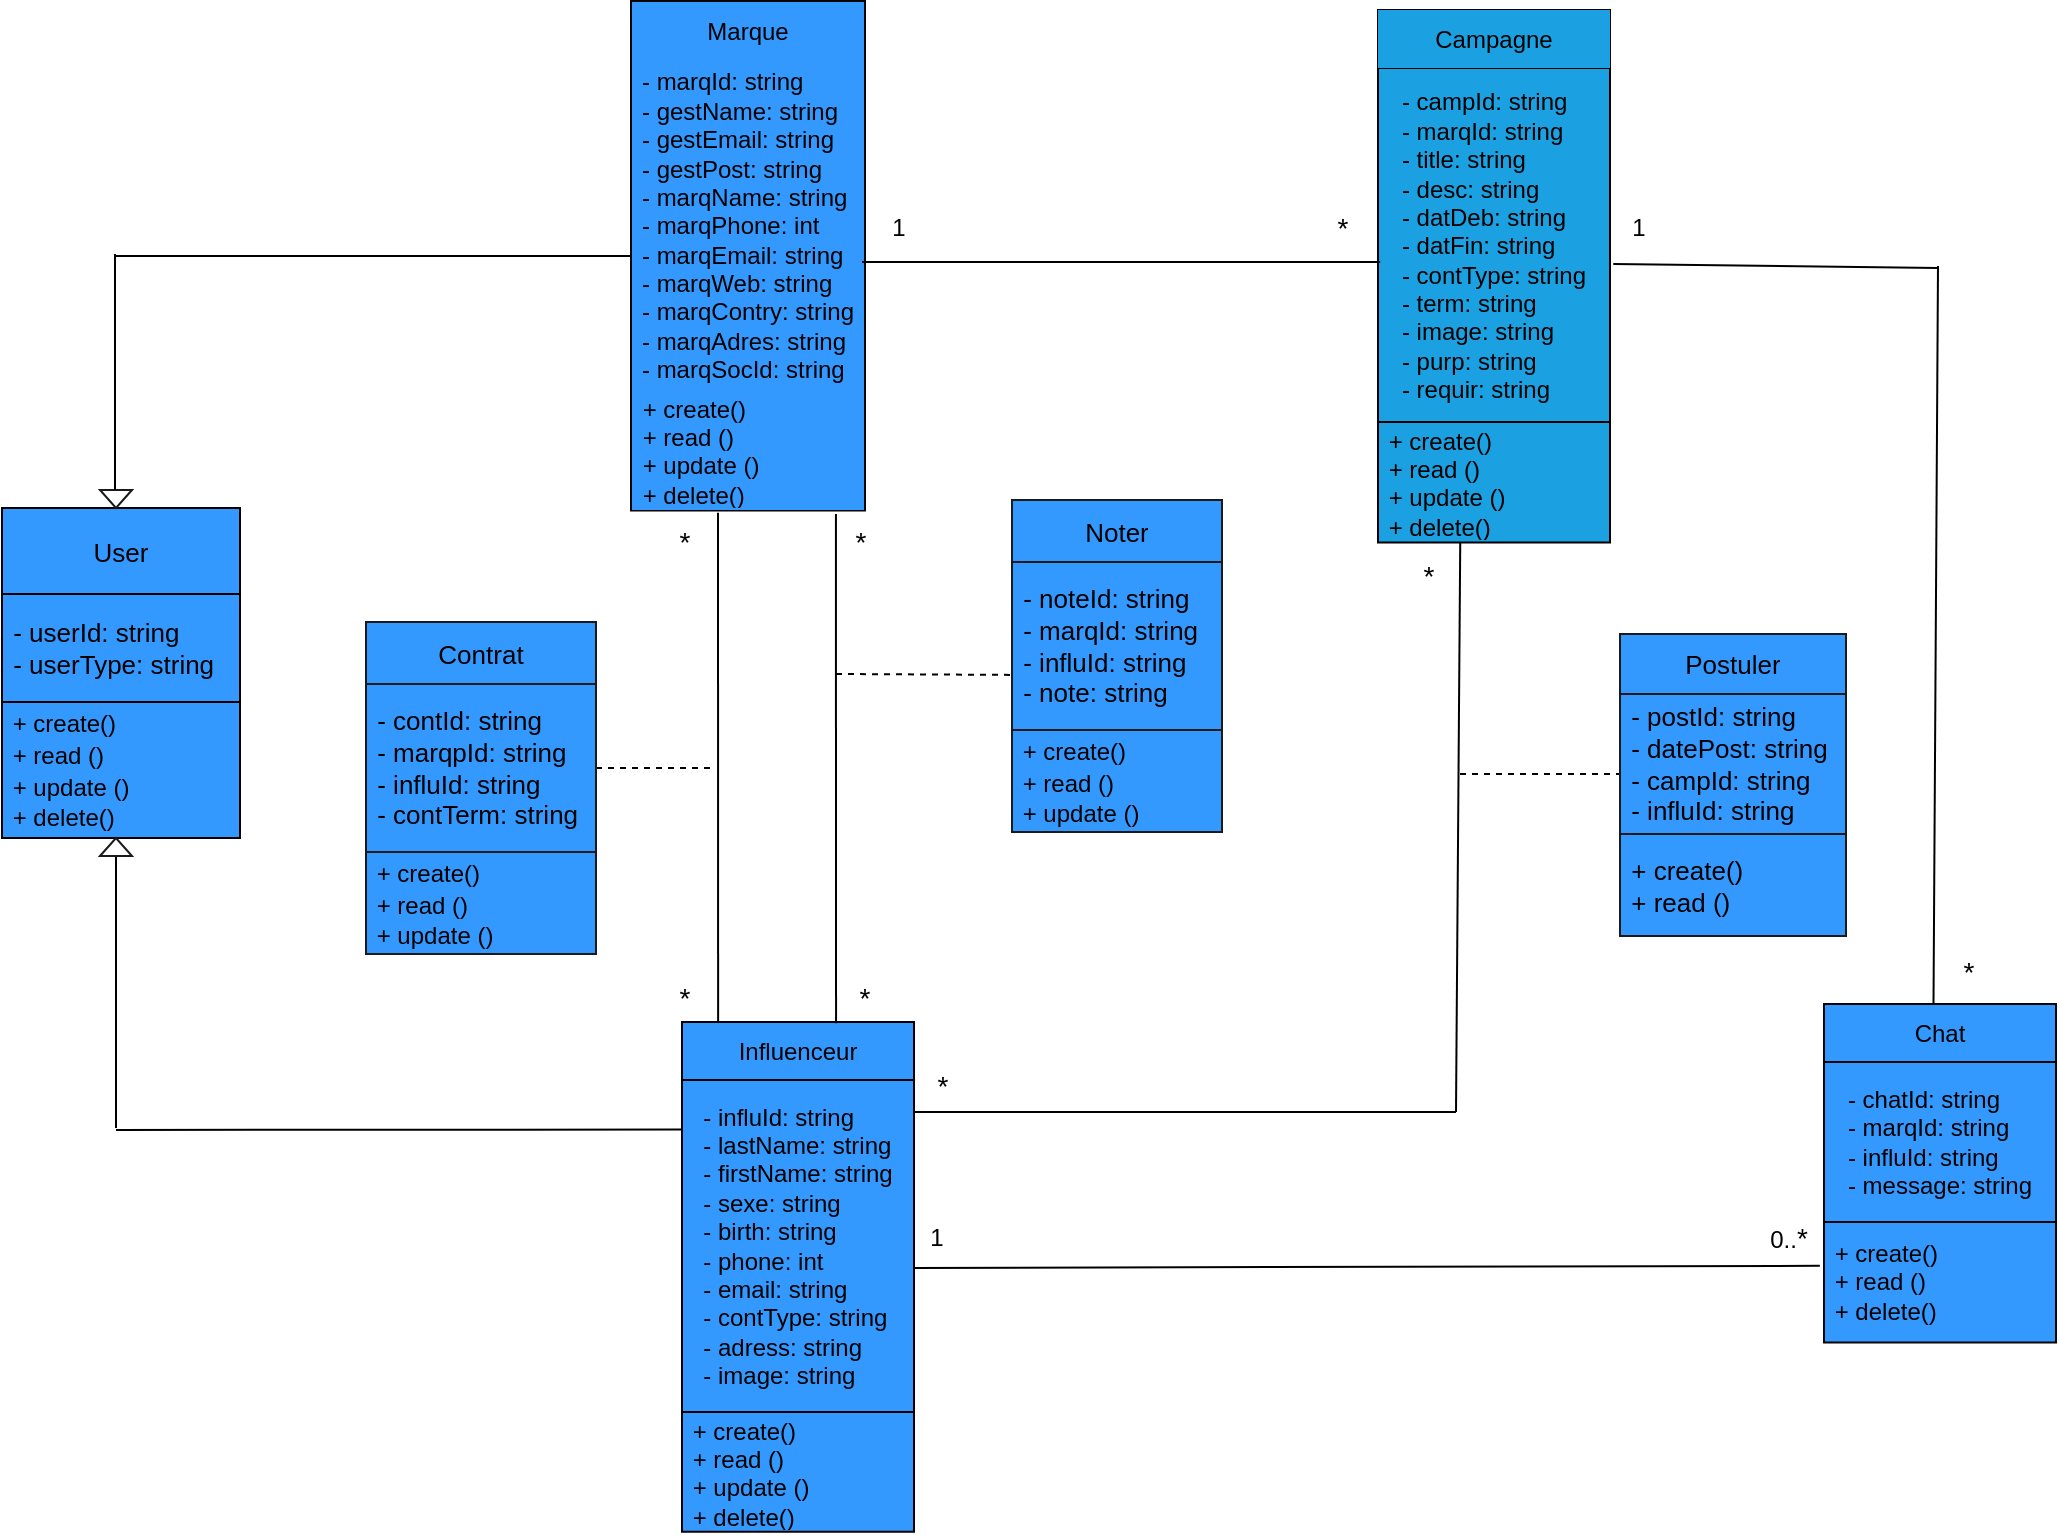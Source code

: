 <mxfile>
    <diagram id="6toyzqFZqwtWUhcVSEsK" name="Page-1">
        <mxGraphModel dx="1216" dy="594" grid="0" gridSize="10" guides="1" tooltips="1" connect="1" arrows="1" fold="1" page="1" pageScale="1" pageWidth="1169" pageHeight="827" background="#ffffff" math="0" shadow="0">
            <root>
                <mxCell id="0"/>
                <mxCell id="1" parent="0"/>
                <mxCell id="2" value="" style="shape=table;startSize=0;container=1;collapsible=0;childLayout=tableLayout;strokeColor=#050505;fillColor=#3399FF;strokeWidth=2;" parent="1" vertex="1">
                    <mxGeometry x="352" y="21" width="116" height="253.726" as="geometry"/>
                </mxCell>
                <mxCell id="3" value="" style="shape=tableRow;horizontal=0;startSize=0;swimlaneHead=0;swimlaneBody=0;top=0;left=0;bottom=0;right=0;collapsible=0;dropTarget=0;fillColor=none;points=[[0,0.5],[1,0.5]];portConstraint=eastwest;" parent="2" vertex="1">
                    <mxGeometry width="116" height="29" as="geometry"/>
                </mxCell>
                <mxCell id="4" value="&lt;font color=&quot;#000000&quot;&gt;Marque&lt;/font&gt;" style="shape=partialRectangle;html=1;whiteSpace=wrap;connectable=0;overflow=hidden;fillColor=#3399FF;top=0;left=0;bottom=0;right=0;pointerEvents=1;align=center;fontColor=#ffffff;strokeColor=#000000;strokeWidth=2;" parent="3" vertex="1">
                    <mxGeometry width="116" height="29" as="geometry">
                        <mxRectangle width="116" height="29" as="alternateBounds"/>
                    </mxGeometry>
                </mxCell>
                <mxCell id="5" value="" style="shape=tableRow;horizontal=0;startSize=0;swimlaneHead=0;swimlaneBody=0;top=0;left=0;bottom=0;right=0;collapsible=0;dropTarget=0;fillColor=none;points=[[0,0.5],[1,0.5]];portConstraint=eastwest;" parent="2" vertex="1">
                    <mxGeometry y="29" width="116" height="165" as="geometry"/>
                </mxCell>
                <mxCell id="6" value="&lt;div style=&quot;text-align: left;&quot;&gt;&lt;span style=&quot;background-color: initial;&quot;&gt;- marqId: string&lt;/span&gt;&lt;/div&gt;&lt;div style=&quot;text-align: left;&quot;&gt;&lt;span style=&quot;background-color: initial;&quot;&gt;- gestName: string&lt;/span&gt;&lt;/div&gt;&lt;div style=&quot;text-align: left;&quot;&gt;&lt;span style=&quot;background-color: initial;&quot;&gt;- gestEmail: string&lt;/span&gt;&lt;/div&gt;&lt;div style=&quot;text-align: left;&quot;&gt;&lt;span style=&quot;background-color: initial;&quot;&gt;- gestPost: string&lt;/span&gt;&lt;/div&gt;&lt;div style=&quot;text-align: left;&quot;&gt;&lt;span style=&quot;background-color: initial;&quot;&gt;- marqName: string&lt;/span&gt;&lt;/div&gt;&lt;div style=&quot;text-align: left;&quot;&gt;&lt;span style=&quot;background-color: initial;&quot;&gt;- marqPhone: int&lt;/span&gt;&lt;/div&gt;&lt;div style=&quot;text-align: left;&quot;&gt;&lt;span style=&quot;background-color: initial;&quot;&gt;- marqEmail: string&lt;/span&gt;&lt;/div&gt;&lt;div style=&quot;text-align: left;&quot;&gt;&lt;span style=&quot;background-color: initial;&quot;&gt;- marqWeb: string&lt;/span&gt;&lt;/div&gt;&lt;div style=&quot;text-align: left;&quot;&gt;&lt;span style=&quot;background-color: initial;&quot;&gt;- marqContry: string&lt;/span&gt;&lt;/div&gt;&lt;div style=&quot;text-align: left;&quot;&gt;&lt;span style=&quot;background-color: initial;&quot;&gt;- marqAdres: string&lt;/span&gt;&lt;/div&gt;&lt;div style=&quot;text-align: left;&quot;&gt;&lt;span style=&quot;background-color: initial;&quot;&gt;- marqSocId: string&lt;/span&gt;&lt;/div&gt;" style="shape=partialRectangle;html=1;whiteSpace=wrap;connectable=0;overflow=hidden;fillColor=#3399FF;top=0;left=0;bottom=0;right=0;pointerEvents=1;fontColor=#000000;strokeColor=#000000;strokeWidth=1;" parent="5" vertex="1">
                    <mxGeometry width="116" height="165" as="geometry">
                        <mxRectangle width="116" height="165" as="alternateBounds"/>
                    </mxGeometry>
                </mxCell>
                <mxCell id="7" value="" style="shape=tableRow;horizontal=0;startSize=0;swimlaneHead=0;swimlaneBody=0;top=0;left=0;bottom=0;right=0;collapsible=0;dropTarget=0;fillColor=none;points=[[0,0.5],[1,0.5]];portConstraint=eastwest;" parent="2" vertex="1">
                    <mxGeometry y="194" width="116" height="60" as="geometry"/>
                </mxCell>
                <mxCell id="8" value="&amp;nbsp;+ create()&lt;br&gt;&amp;nbsp;+ read ()&lt;br&gt;&amp;nbsp;+ update ()&lt;br&gt;&amp;nbsp;+ delete()" style="shape=partialRectangle;html=1;whiteSpace=wrap;connectable=0;overflow=hidden;fillColor=#3399FF;top=0;left=0;bottom=0;right=0;pointerEvents=1;fontColor=#000000;align=left;strokeColor=#000000;strokeWidth=1;" parent="7" vertex="1">
                    <mxGeometry width="116" height="60" as="geometry">
                        <mxRectangle width="116" height="60" as="alternateBounds"/>
                    </mxGeometry>
                </mxCell>
                <mxCell id="9" value="" style="shape=table;startSize=0;container=1;collapsible=0;childLayout=tableLayout;strokeColor=#000000;fillColor=#1ba1e2;strokeWidth=1;fontColor=#ffffff;" parent="1" vertex="1">
                    <mxGeometry x="725" y="25" width="116" height="266.275" as="geometry"/>
                </mxCell>
                <mxCell id="10" value="" style="shape=tableRow;horizontal=0;startSize=0;swimlaneHead=0;swimlaneBody=0;top=0;left=0;bottom=0;right=0;collapsible=0;dropTarget=0;fillColor=none;points=[[0,0.5],[1,0.5]];portConstraint=eastwest;" parent="9" vertex="1">
                    <mxGeometry width="116" height="29" as="geometry"/>
                </mxCell>
                <mxCell id="11" value="&lt;font color=&quot;#000000&quot;&gt;Campagne&lt;/font&gt;" style="shape=partialRectangle;html=1;whiteSpace=wrap;connectable=0;overflow=hidden;fillColor=#1ba1e2;top=0;left=0;bottom=0;right=0;pointerEvents=1;align=center;fontColor=#ffffff;strokeColor=#000000;" parent="10" vertex="1">
                    <mxGeometry width="116" height="29" as="geometry">
                        <mxRectangle width="116" height="29" as="alternateBounds"/>
                    </mxGeometry>
                </mxCell>
                <mxCell id="12" value="" style="shape=tableRow;horizontal=0;startSize=0;swimlaneHead=0;swimlaneBody=0;top=0;left=0;bottom=0;right=0;collapsible=0;dropTarget=0;fillColor=none;points=[[0,0.5],[1,0.5]];portConstraint=eastwest;" parent="9" vertex="1">
                    <mxGeometry y="29" width="116" height="177" as="geometry"/>
                </mxCell>
                <mxCell id="13" value="&lt;div style=&quot;text-align: left;&quot;&gt;&lt;span style=&quot;background-color: initial;&quot;&gt;- campId: string&lt;/span&gt;&lt;/div&gt;&lt;div style=&quot;text-align: left;&quot;&gt;&lt;span style=&quot;background-color: initial;&quot;&gt;- marqId: string&lt;/span&gt;&lt;/div&gt;&lt;div style=&quot;text-align: left;&quot;&gt;&lt;span style=&quot;background-color: initial;&quot;&gt;- title: string&lt;/span&gt;&lt;/div&gt;&lt;div style=&quot;text-align: left;&quot;&gt;&lt;span style=&quot;background-color: initial;&quot;&gt;- desc: string&lt;/span&gt;&lt;/div&gt;&lt;div style=&quot;text-align: left;&quot;&gt;&lt;span style=&quot;background-color: initial;&quot;&gt;- datDeb: string&lt;/span&gt;&lt;/div&gt;&lt;div style=&quot;text-align: left;&quot;&gt;&lt;span style=&quot;background-color: initial;&quot;&gt;- datFin: string&lt;/span&gt;&lt;/div&gt;&lt;div style=&quot;text-align: left;&quot;&gt;&lt;span style=&quot;background-color: initial;&quot;&gt;- contType: string&lt;/span&gt;&lt;/div&gt;&lt;div style=&quot;text-align: left;&quot;&gt;&lt;span style=&quot;background-color: initial;&quot;&gt;- term: string&lt;/span&gt;&lt;/div&gt;&lt;div style=&quot;text-align: left;&quot;&gt;&lt;span style=&quot;background-color: initial;&quot;&gt;- image: string&lt;/span&gt;&lt;/div&gt;&lt;div style=&quot;text-align: left;&quot;&gt;&lt;span style=&quot;background-color: initial;&quot;&gt;- purp: string&lt;/span&gt;&lt;/div&gt;&lt;div style=&quot;text-align: left;&quot;&gt;&lt;span style=&quot;background-color: initial;&quot;&gt;- requir: string&lt;/span&gt;&lt;/div&gt;" style="shape=partialRectangle;html=1;whiteSpace=wrap;connectable=0;overflow=hidden;fillColor=none;top=0;left=0;bottom=0;right=0;pointerEvents=1;fontColor=#000000;" parent="12" vertex="1">
                    <mxGeometry width="116" height="177" as="geometry">
                        <mxRectangle width="116" height="177" as="alternateBounds"/>
                    </mxGeometry>
                </mxCell>
                <mxCell id="14" value="" style="shape=tableRow;horizontal=0;startSize=0;swimlaneHead=0;swimlaneBody=0;top=0;left=0;bottom=0;right=0;collapsible=0;dropTarget=0;fillColor=none;points=[[0,0.5],[1,0.5]];portConstraint=eastwest;" parent="9" vertex="1">
                    <mxGeometry y="206" width="116" height="60" as="geometry"/>
                </mxCell>
                <mxCell id="15" value="&amp;nbsp;+ create()&lt;br&gt;&amp;nbsp;+ read ()&lt;br&gt;&amp;nbsp;+ update ()&lt;br&gt;&amp;nbsp;+ delete()" style="shape=partialRectangle;html=1;whiteSpace=wrap;connectable=0;overflow=hidden;fillColor=none;top=0;left=0;bottom=0;right=0;pointerEvents=1;fontColor=#000000;align=left;" parent="14" vertex="1">
                    <mxGeometry width="116" height="60" as="geometry">
                        <mxRectangle width="116" height="60" as="alternateBounds"/>
                    </mxGeometry>
                </mxCell>
                <mxCell id="16" value="" style="shape=table;startSize=0;container=1;collapsible=0;childLayout=tableLayout;strokeColor=#000000;fillColor=#3399FF;strokeWidth=1;" parent="1" vertex="1">
                    <mxGeometry x="377" y="531" width="116" height="254.844" as="geometry"/>
                </mxCell>
                <mxCell id="17" value="" style="shape=tableRow;horizontal=0;startSize=0;swimlaneHead=0;swimlaneBody=0;top=0;left=0;bottom=0;right=0;collapsible=0;dropTarget=0;fillColor=none;points=[[0,0.5],[1,0.5]];portConstraint=eastwest;" parent="16" vertex="1">
                    <mxGeometry width="116" height="29" as="geometry"/>
                </mxCell>
                <mxCell id="18" value="&lt;font color=&quot;#000000&quot;&gt;Influenceur&lt;/font&gt;" style="shape=partialRectangle;html=1;whiteSpace=wrap;connectable=0;overflow=hidden;fillColor=none;top=0;left=0;bottom=0;right=0;pointerEvents=1;align=center;" parent="17" vertex="1">
                    <mxGeometry width="116" height="29" as="geometry">
                        <mxRectangle width="116" height="29" as="alternateBounds"/>
                    </mxGeometry>
                </mxCell>
                <mxCell id="19" value="" style="shape=tableRow;horizontal=0;startSize=0;swimlaneHead=0;swimlaneBody=0;top=0;left=0;bottom=0;right=0;collapsible=0;dropTarget=0;fillColor=none;points=[[0,0.5],[1,0.5]];portConstraint=eastwest;" parent="16" vertex="1">
                    <mxGeometry y="29" width="116" height="166" as="geometry"/>
                </mxCell>
                <mxCell id="20" value="&lt;div style=&quot;text-align: left;&quot;&gt;&lt;span style=&quot;background-color: initial;&quot;&gt;- influId: string&lt;/span&gt;&lt;/div&gt;&lt;div style=&quot;text-align: left;&quot;&gt;&lt;span style=&quot;background-color: initial;&quot;&gt;- lastName: string&lt;/span&gt;&lt;/div&gt;&lt;div style=&quot;text-align: left;&quot;&gt;&lt;span style=&quot;background-color: initial;&quot;&gt;- firstName: string&lt;/span&gt;&lt;/div&gt;&lt;div style=&quot;text-align: left;&quot;&gt;&lt;span style=&quot;background-color: initial;&quot;&gt;- sexe: string&lt;/span&gt;&lt;/div&gt;&lt;div style=&quot;text-align: left;&quot;&gt;&lt;span style=&quot;background-color: initial;&quot;&gt;- birth: string&lt;/span&gt;&lt;/div&gt;&lt;div style=&quot;text-align: left;&quot;&gt;&lt;span style=&quot;background-color: initial;&quot;&gt;- phone: int&lt;/span&gt;&lt;/div&gt;&lt;div style=&quot;text-align: left;&quot;&gt;&lt;span style=&quot;background-color: initial;&quot;&gt;- email: string&lt;/span&gt;&lt;/div&gt;&lt;div style=&quot;text-align: left;&quot;&gt;&lt;span style=&quot;background-color: initial;&quot;&gt;- contType: string&lt;/span&gt;&lt;/div&gt;&lt;div style=&quot;text-align: left;&quot;&gt;&lt;span style=&quot;background-color: initial;&quot;&gt;- adress: string&lt;/span&gt;&lt;/div&gt;&lt;div style=&quot;text-align: left;&quot;&gt;&lt;span style=&quot;background-color: initial;&quot;&gt;- image: string&lt;br&gt;&lt;/span&gt;&lt;/div&gt;" style="shape=partialRectangle;html=1;whiteSpace=wrap;connectable=0;overflow=hidden;fillColor=none;top=0;left=0;bottom=0;right=0;pointerEvents=1;fontColor=#000000;" parent="19" vertex="1">
                    <mxGeometry width="116" height="166" as="geometry">
                        <mxRectangle width="116" height="166" as="alternateBounds"/>
                    </mxGeometry>
                </mxCell>
                <mxCell id="21" value="" style="shape=tableRow;horizontal=0;startSize=0;swimlaneHead=0;swimlaneBody=0;top=0;left=0;bottom=0;right=0;collapsible=0;dropTarget=0;fillColor=none;points=[[0,0.5],[1,0.5]];portConstraint=eastwest;" parent="16" vertex="1">
                    <mxGeometry y="195" width="116" height="60" as="geometry"/>
                </mxCell>
                <mxCell id="22" value="&amp;nbsp;+ create()&lt;br&gt;&amp;nbsp;+ read ()&lt;br&gt;&amp;nbsp;+ update ()&lt;br&gt;&amp;nbsp;+ delete()" style="shape=partialRectangle;html=1;whiteSpace=wrap;connectable=0;overflow=hidden;fillColor=none;top=0;left=0;bottom=0;right=0;pointerEvents=1;fontColor=#000000;align=left;" parent="21" vertex="1">
                    <mxGeometry width="116" height="60" as="geometry">
                        <mxRectangle width="116" height="60" as="alternateBounds"/>
                    </mxGeometry>
                </mxCell>
                <mxCell id="23" value="" style="shape=table;startSize=0;container=1;collapsible=0;childLayout=tableLayout;strokeColor=#050505;fillColor=#3399FF;" parent="1" vertex="1">
                    <mxGeometry x="948" y="522" width="116" height="169.209" as="geometry"/>
                </mxCell>
                <mxCell id="24" value="" style="shape=tableRow;horizontal=0;startSize=0;swimlaneHead=0;swimlaneBody=0;top=0;left=0;bottom=0;right=0;collapsible=0;dropTarget=0;fillColor=none;points=[[0,0.5],[1,0.5]];portConstraint=eastwest;" parent="23" vertex="1">
                    <mxGeometry width="116" height="29" as="geometry"/>
                </mxCell>
                <mxCell id="25" value="&lt;font color=&quot;#000000&quot;&gt;Chat&lt;/font&gt;" style="shape=partialRectangle;html=1;whiteSpace=wrap;connectable=0;overflow=hidden;fillColor=none;top=0;left=0;bottom=0;right=0;pointerEvents=1;align=center;" parent="24" vertex="1">
                    <mxGeometry width="116" height="29" as="geometry">
                        <mxRectangle width="116" height="29" as="alternateBounds"/>
                    </mxGeometry>
                </mxCell>
                <mxCell id="26" value="" style="shape=tableRow;horizontal=0;startSize=0;swimlaneHead=0;swimlaneBody=0;top=0;left=0;bottom=0;right=0;collapsible=0;dropTarget=0;fillColor=none;points=[[0,0.5],[1,0.5]];portConstraint=eastwest;" parent="23" vertex="1">
                    <mxGeometry y="29" width="116" height="80" as="geometry"/>
                </mxCell>
                <mxCell id="27" value="&lt;div style=&quot;text-align: left;&quot;&gt;- chatId: string&lt;br&gt;&lt;/div&gt;&lt;div style=&quot;text-align: left;&quot;&gt;- marqId: string&lt;span style=&quot;background-color: initial;&quot;&gt;&lt;br&gt;&lt;/span&gt;&lt;/div&gt;&lt;div style=&quot;text-align: left;&quot;&gt;&lt;span style=&quot;background-color: initial;&quot;&gt;- influId: string&lt;/span&gt;&lt;/div&gt;&lt;div style=&quot;text-align: left;&quot;&gt;&lt;span style=&quot;background-color: initial;&quot;&gt;- message: string&lt;/span&gt;&lt;/div&gt;" style="shape=partialRectangle;html=1;whiteSpace=wrap;connectable=0;overflow=hidden;fillColor=none;top=0;left=0;bottom=0;right=0;pointerEvents=1;fontColor=#000000;" parent="26" vertex="1">
                    <mxGeometry width="116" height="80" as="geometry">
                        <mxRectangle width="116" height="80" as="alternateBounds"/>
                    </mxGeometry>
                </mxCell>
                <mxCell id="28" value="" style="shape=tableRow;horizontal=0;startSize=0;swimlaneHead=0;swimlaneBody=0;top=0;left=0;bottom=0;right=0;collapsible=0;dropTarget=0;fillColor=none;points=[[0,0.5],[1,0.5]];portConstraint=eastwest;" parent="23" vertex="1">
                    <mxGeometry y="109" width="116" height="60" as="geometry"/>
                </mxCell>
                <mxCell id="29" value="&amp;nbsp;+ create()&lt;br&gt;&amp;nbsp;+ read ()&lt;br&gt;&amp;nbsp;+ delete()" style="shape=partialRectangle;html=1;whiteSpace=wrap;connectable=0;overflow=hidden;fillColor=none;top=0;left=0;bottom=0;right=0;pointerEvents=1;fontColor=#000000;align=left;" parent="28" vertex="1">
                    <mxGeometry width="116" height="60" as="geometry">
                        <mxRectangle width="116" height="60" as="alternateBounds"/>
                    </mxGeometry>
                </mxCell>
                <mxCell id="36" value="" style="endArrow=none;html=1;fontColor=#000000;labelBackgroundColor=none;strokeColor=#000000;entryX=0.009;entryY=0.548;entryDx=0;entryDy=0;entryPerimeter=0;" parent="1" target="12" edge="1">
                    <mxGeometry width="50" height="50" relative="1" as="geometry">
                        <mxPoint x="467" y="151" as="sourcePoint"/>
                        <mxPoint x="715" y="151" as="targetPoint"/>
                    </mxGeometry>
                </mxCell>
                <mxCell id="37" value="" style="endArrow=none;html=1;fontColor=#000000;labelBackgroundColor=none;strokeColor=#000000;exitX=1.014;exitY=0.554;exitDx=0;exitDy=0;exitPerimeter=0;" parent="1" source="12" edge="1">
                    <mxGeometry width="50" height="50" relative="1" as="geometry">
                        <mxPoint x="887" y="153.61" as="sourcePoint"/>
                        <mxPoint x="1005" y="154" as="targetPoint"/>
                    </mxGeometry>
                </mxCell>
                <mxCell id="40" value="" style="endArrow=none;html=1;fontColor=#000000;labelBackgroundColor=none;strokeColor=#000000;entryX=0.472;entryY=0.001;entryDx=0;entryDy=0;entryPerimeter=0;" parent="1" target="24" edge="1">
                    <mxGeometry width="50" height="50" relative="1" as="geometry">
                        <mxPoint x="1005" y="153" as="sourcePoint"/>
                        <mxPoint x="1004" y="374" as="targetPoint"/>
                    </mxGeometry>
                </mxCell>
                <mxCell id="41" value="" style="endArrow=none;html=1;fontColor=#000000;labelBackgroundColor=none;strokeColor=#000000;entryX=-0.018;entryY=0.365;entryDx=0;entryDy=0;entryPerimeter=0;exitX=1;exitY=0.566;exitDx=0;exitDy=0;exitPerimeter=0;" parent="1" source="19" target="28" edge="1">
                    <mxGeometry width="50" height="50" relative="1" as="geometry">
                        <mxPoint x="493" y="613" as="sourcePoint"/>
                        <mxPoint x="792" y="613" as="targetPoint"/>
                    </mxGeometry>
                </mxCell>
                <mxCell id="43" value="" style="endArrow=none;html=1;fontColor=#000000;labelBackgroundColor=none;strokeColor=#000000;exitX=0.879;exitY=1.009;exitDx=0;exitDy=0;exitPerimeter=0;entryX=0.664;entryY=0.021;entryDx=0;entryDy=0;entryPerimeter=0;" parent="1" source="2" edge="1" target="17">
                    <mxGeometry width="50" height="50" relative="1" as="geometry">
                        <mxPoint x="444" y="277" as="sourcePoint"/>
                        <mxPoint x="454" y="527" as="targetPoint"/>
                        <Array as="points"/>
                    </mxGeometry>
                </mxCell>
                <mxCell id="44" value="1" style="whiteSpace=wrap;html=1;aspect=fixed;strokeColor=#FFFFFF;fontColor=#000000;fillColor=#FFFFFF;" parent="1" vertex="1">
                    <mxGeometry x="476" y="124" width="19" height="19" as="geometry"/>
                </mxCell>
                <mxCell id="45" value="*" style="whiteSpace=wrap;html=1;aspect=fixed;strokeColor=#FFFFFF;fontColor=#000000;fillColor=#FFFFFF;fontSize=14;" parent="1" vertex="1">
                    <mxGeometry x="698" y="124" width="19" height="19" as="geometry"/>
                </mxCell>
                <mxCell id="48" value="*" style="whiteSpace=wrap;html=1;aspect=fixed;strokeColor=#FFFFFF;fontColor=#000000;fillColor=#FFFFFF;fontSize=14;" parent="1" vertex="1">
                    <mxGeometry x="457" y="281" width="19" height="19" as="geometry"/>
                </mxCell>
                <mxCell id="49" value="*" style="whiteSpace=wrap;html=1;aspect=fixed;strokeColor=#FFFFFF;fontColor=#000000;fillColor=#FFFFFF;fontSize=14;" parent="1" vertex="1">
                    <mxGeometry x="459" y="509" width="19" height="19" as="geometry"/>
                </mxCell>
                <mxCell id="50" value="*" style="whiteSpace=wrap;html=1;aspect=fixed;strokeColor=#FFFFFF;fontColor=#000000;fillColor=#FFFFFF;fontSize=14;" parent="1" vertex="1">
                    <mxGeometry x="1011" y="496" width="19" height="19" as="geometry"/>
                </mxCell>
                <mxCell id="51" value="1" style="whiteSpace=wrap;html=1;aspect=fixed;strokeColor=#FFFFFF;fontColor=#000000;fillColor=#FFFFFF;" parent="1" vertex="1">
                    <mxGeometry x="846" y="124" width="19" height="19" as="geometry"/>
                </mxCell>
                <mxCell id="52" value="1" style="whiteSpace=wrap;html=1;aspect=fixed;strokeColor=#FFFFFF;fontColor=#000000;fillColor=#FFFFFF;" parent="1" vertex="1">
                    <mxGeometry x="495" y="629" width="19" height="19" as="geometry"/>
                </mxCell>
                <mxCell id="53" value="0..&lt;font style=&quot;font-size: 14px;&quot;&gt;*&lt;/font&gt;" style="whiteSpace=wrap;html=1;aspect=fixed;strokeColor=#FFFFFF;fontColor=#000000;fillColor=#FFFFFF;" parent="1" vertex="1">
                    <mxGeometry x="921" y="629" width="19" height="19" as="geometry"/>
                </mxCell>
                <mxCell id="66" value="" style="shape=table;startSize=0;container=1;collapsible=0;childLayout=tableLayout;strokeColor=#1A1A1A;fontSize=13;fontColor=#000000;fillColor=#3399FF;" parent="1" vertex="1">
                    <mxGeometry x="542" y="270" width="105" height="166" as="geometry"/>
                </mxCell>
                <mxCell id="67" value="" style="shape=tableRow;horizontal=0;startSize=0;swimlaneHead=0;swimlaneBody=0;top=0;left=0;bottom=0;right=0;collapsible=0;dropTarget=0;fillColor=none;points=[[0,0.5],[1,0.5]];portConstraint=eastwest;strokeColor=#1A1A1A;fontSize=13;fontColor=#000000;" parent="66" vertex="1">
                    <mxGeometry width="105" height="31" as="geometry"/>
                </mxCell>
                <mxCell id="68" value="Noter" style="shape=partialRectangle;html=1;whiteSpace=wrap;connectable=0;overflow=hidden;fillColor=none;top=0;left=0;bottom=0;right=0;pointerEvents=1;strokeColor=#1A1A1A;fontSize=13;fontColor=#000000;" parent="67" vertex="1">
                    <mxGeometry width="105" height="31" as="geometry">
                        <mxRectangle width="105" height="31" as="alternateBounds"/>
                    </mxGeometry>
                </mxCell>
                <mxCell id="69" value="" style="shape=tableRow;horizontal=0;startSize=0;swimlaneHead=0;swimlaneBody=0;top=0;left=0;bottom=0;right=0;collapsible=0;dropTarget=0;fillColor=none;points=[[0,0.5],[1,0.5]];portConstraint=eastwest;strokeColor=#1A1A1A;fontSize=13;fontColor=#000000;" parent="66" vertex="1">
                    <mxGeometry y="31" width="105" height="84" as="geometry"/>
                </mxCell>
                <mxCell id="70" value="&amp;nbsp;- noteId: string&lt;br&gt;&amp;nbsp;- marqId: string&lt;br&gt;&amp;nbsp;- influId: string&lt;br&gt;&amp;nbsp;- note: string" style="shape=partialRectangle;html=1;whiteSpace=wrap;connectable=0;overflow=hidden;fillColor=none;top=0;left=0;bottom=0;right=0;pointerEvents=1;strokeColor=#1A1A1A;fontSize=13;fontColor=#000000;align=left;" parent="69" vertex="1">
                    <mxGeometry width="105" height="84" as="geometry">
                        <mxRectangle width="105" height="84" as="alternateBounds"/>
                    </mxGeometry>
                </mxCell>
                <mxCell id="71" value="" style="shape=tableRow;horizontal=0;startSize=0;swimlaneHead=0;swimlaneBody=0;top=0;left=0;bottom=0;right=0;collapsible=0;dropTarget=0;fillColor=none;points=[[0,0.5],[1,0.5]];portConstraint=eastwest;strokeColor=#1A1A1A;fontSize=13;fontColor=#000000;" parent="66" vertex="1">
                    <mxGeometry y="115" width="105" height="51" as="geometry"/>
                </mxCell>
                <mxCell id="72" value="&lt;span style=&quot;font-size: 12px;&quot;&gt;&amp;nbsp;+ create()&lt;br&gt;&lt;/span&gt;&lt;span style=&quot;font-size: 12px;&quot;&gt;&amp;nbsp;+ read ()&lt;/span&gt;&lt;br style=&quot;font-size: 12px;&quot;&gt;&lt;span style=&quot;font-size: 12px;&quot;&gt;&amp;nbsp;+ update ()&lt;/span&gt;" style="shape=partialRectangle;html=1;whiteSpace=wrap;connectable=0;overflow=hidden;fillColor=none;top=0;left=0;bottom=0;right=0;pointerEvents=1;strokeColor=#1A1A1A;fontSize=13;fontColor=#000000;align=left;" parent="71" vertex="1">
                    <mxGeometry width="105" height="51" as="geometry">
                        <mxRectangle width="105" height="51" as="alternateBounds"/>
                    </mxGeometry>
                </mxCell>
                <mxCell id="73" value="" style="endArrow=none;html=1;fontColor=#000000;labelBackgroundColor=none;strokeColor=#000000;" parent="1" edge="1">
                    <mxGeometry width="50" height="50" relative="1" as="geometry">
                        <mxPoint x="493" y="576" as="sourcePoint"/>
                        <mxPoint x="764" y="576" as="targetPoint"/>
                    </mxGeometry>
                </mxCell>
                <mxCell id="74" value="" style="endArrow=none;html=1;fontColor=#000000;labelBackgroundColor=none;strokeColor=#000000;" parent="1" edge="1">
                    <mxGeometry width="50" height="50" relative="1" as="geometry">
                        <mxPoint x="766.12" y="291.28" as="sourcePoint"/>
                        <mxPoint x="764" y="576" as="targetPoint"/>
                    </mxGeometry>
                </mxCell>
                <mxCell id="76" value="" style="endArrow=none;dashed=1;html=1;labelBackgroundColor=none;strokeColor=#000000;fontSize=13;fontColor=#000000;" parent="1" edge="1">
                    <mxGeometry width="50" height="50" relative="1" as="geometry">
                        <mxPoint x="766" y="407" as="sourcePoint"/>
                        <mxPoint x="847" y="407" as="targetPoint"/>
                    </mxGeometry>
                </mxCell>
                <mxCell id="77" value="" style="shape=table;startSize=0;container=1;collapsible=0;childLayout=tableLayout;strokeColor=#1A1A1A;fontSize=13;fontColor=#000000;fillColor=#3399FF;" parent="1" vertex="1">
                    <mxGeometry x="846" y="337" width="113" height="151" as="geometry"/>
                </mxCell>
                <mxCell id="78" value="" style="shape=tableRow;horizontal=0;startSize=0;swimlaneHead=0;swimlaneBody=0;top=0;left=0;bottom=0;right=0;collapsible=0;dropTarget=0;fillColor=none;points=[[0,0.5],[1,0.5]];portConstraint=eastwest;strokeColor=#1A1A1A;fontSize=13;fontColor=#000000;" parent="77" vertex="1">
                    <mxGeometry width="113" height="30" as="geometry"/>
                </mxCell>
                <mxCell id="79" value="Postuler" style="shape=partialRectangle;html=1;whiteSpace=wrap;connectable=0;overflow=hidden;fillColor=none;top=0;left=0;bottom=0;right=0;pointerEvents=1;strokeColor=#1A1A1A;fontSize=13;fontColor=#000000;" parent="78" vertex="1">
                    <mxGeometry width="113" height="30" as="geometry">
                        <mxRectangle width="113" height="30" as="alternateBounds"/>
                    </mxGeometry>
                </mxCell>
                <mxCell id="80" value="" style="shape=tableRow;horizontal=0;startSize=0;swimlaneHead=0;swimlaneBody=0;top=0;left=0;bottom=0;right=0;collapsible=0;dropTarget=0;fillColor=none;points=[[0,0.5],[1,0.5]];portConstraint=eastwest;strokeColor=#1A1A1A;fontSize=13;fontColor=#000000;" parent="77" vertex="1">
                    <mxGeometry y="30" width="113" height="70" as="geometry"/>
                </mxCell>
                <mxCell id="81" value="&amp;nbsp;- postId: string&lt;br&gt;&amp;nbsp;- datePost: string&lt;br&gt;&amp;nbsp;- campId: string&lt;br&gt;&amp;nbsp;- influId: string" style="shape=partialRectangle;html=1;whiteSpace=wrap;connectable=0;overflow=hidden;fillColor=none;top=0;left=0;bottom=0;right=0;pointerEvents=1;strokeColor=#1A1A1A;fontSize=13;fontColor=#000000;align=left;" parent="80" vertex="1">
                    <mxGeometry width="113" height="70" as="geometry">
                        <mxRectangle width="113" height="70" as="alternateBounds"/>
                    </mxGeometry>
                </mxCell>
                <mxCell id="82" value="" style="shape=tableRow;horizontal=0;startSize=0;swimlaneHead=0;swimlaneBody=0;top=0;left=0;bottom=0;right=0;collapsible=0;dropTarget=0;fillColor=none;points=[[0,0.5],[1,0.5]];portConstraint=eastwest;strokeColor=#1A1A1A;fontSize=13;fontColor=#000000;" parent="77" vertex="1">
                    <mxGeometry y="100" width="113" height="51" as="geometry"/>
                </mxCell>
                <mxCell id="83" value="&amp;nbsp;+ create()&lt;br&gt;&amp;nbsp;+ read ()" style="shape=partialRectangle;html=1;whiteSpace=wrap;connectable=0;overflow=hidden;fillColor=none;top=0;left=0;bottom=0;right=0;pointerEvents=1;strokeColor=#1A1A1A;fontSize=13;fontColor=#000000;align=left;" parent="82" vertex="1">
                    <mxGeometry width="113" height="51" as="geometry">
                        <mxRectangle width="113" height="51" as="alternateBounds"/>
                    </mxGeometry>
                </mxCell>
                <mxCell id="84" value="" style="endArrow=none;dashed=1;html=1;labelBackgroundColor=none;strokeColor=#000000;fontSize=13;fontColor=#000000;entryX=0.01;entryY=0.672;entryDx=0;entryDy=0;entryPerimeter=0;" parent="1" edge="1" target="69">
                    <mxGeometry width="50" height="50" relative="1" as="geometry">
                        <mxPoint x="454" y="357" as="sourcePoint"/>
                        <mxPoint x="529" y="403" as="targetPoint"/>
                    </mxGeometry>
                </mxCell>
                <mxCell id="85" value="" style="shape=table;startSize=0;container=1;collapsible=0;childLayout=tableLayout;strokeColor=#000000;fontSize=13;fontColor=#000000;fillColor=#3399FF;" parent="1" vertex="1">
                    <mxGeometry x="37" y="274" width="119" height="165" as="geometry"/>
                </mxCell>
                <mxCell id="86" value="" style="shape=tableRow;horizontal=0;startSize=0;swimlaneHead=0;swimlaneBody=0;top=0;left=0;bottom=0;right=0;collapsible=0;dropTarget=0;fillColor=none;points=[[0,0.5],[1,0.5]];portConstraint=eastwest;strokeColor=#1A1A1A;fontSize=13;fontColor=#000000;" parent="85" vertex="1">
                    <mxGeometry width="119" height="43" as="geometry"/>
                </mxCell>
                <mxCell id="87" value="User" style="shape=partialRectangle;html=1;whiteSpace=wrap;connectable=0;overflow=hidden;fillColor=none;top=0;left=0;bottom=0;right=0;pointerEvents=1;strokeColor=#1A1A1A;fontSize=13;fontColor=#000000;" parent="86" vertex="1">
                    <mxGeometry width="119" height="43" as="geometry">
                        <mxRectangle width="119" height="43" as="alternateBounds"/>
                    </mxGeometry>
                </mxCell>
                <mxCell id="88" value="" style="shape=tableRow;horizontal=0;startSize=0;swimlaneHead=0;swimlaneBody=0;top=0;left=0;bottom=0;right=0;collapsible=0;dropTarget=0;fillColor=none;points=[[0,0.5],[1,0.5]];portConstraint=eastwest;strokeColor=#1A1A1A;fontSize=13;fontColor=#000000;" parent="85" vertex="1">
                    <mxGeometry y="43" width="119" height="54" as="geometry"/>
                </mxCell>
                <mxCell id="89" value="&amp;nbsp;- userId: string&lt;br&gt;&amp;nbsp;- userType: string" style="shape=partialRectangle;html=1;whiteSpace=wrap;connectable=0;overflow=hidden;fillColor=none;top=0;left=0;bottom=0;right=0;pointerEvents=1;strokeColor=#1A1A1A;fontSize=13;fontColor=#000000;align=left;" parent="88" vertex="1">
                    <mxGeometry width="119" height="54" as="geometry">
                        <mxRectangle width="119" height="54" as="alternateBounds"/>
                    </mxGeometry>
                </mxCell>
                <mxCell id="90" value="" style="shape=tableRow;horizontal=0;startSize=0;swimlaneHead=0;swimlaneBody=0;top=0;left=0;bottom=0;right=0;collapsible=0;dropTarget=0;fillColor=none;points=[[0,0.5],[1,0.5]];portConstraint=eastwest;strokeColor=#1A1A1A;fontSize=13;fontColor=#000000;" parent="85" vertex="1">
                    <mxGeometry y="97" width="119" height="68" as="geometry"/>
                </mxCell>
                <mxCell id="91" value="&lt;span style=&quot;font-size: 12px;&quot;&gt;&amp;nbsp;+ create()&lt;/span&gt;&lt;br style=&quot;font-size: 12px;&quot;&gt;&lt;span style=&quot;font-size: 12px;&quot;&gt;&amp;nbsp;+ read ()&lt;/span&gt;&lt;br style=&quot;font-size: 12px;&quot;&gt;&lt;span style=&quot;font-size: 12px;&quot;&gt;&amp;nbsp;+ update ()&lt;/span&gt;&lt;br style=&quot;font-size: 12px;&quot;&gt;&lt;span style=&quot;font-size: 12px;&quot;&gt;&amp;nbsp;+ delete()&lt;/span&gt;" style="shape=partialRectangle;html=1;whiteSpace=wrap;connectable=0;overflow=hidden;fillColor=none;top=0;left=0;bottom=0;right=0;pointerEvents=1;strokeColor=#1A1A1A;fontSize=13;fontColor=#000000;align=left;" parent="90" vertex="1">
                    <mxGeometry width="119" height="68" as="geometry">
                        <mxRectangle width="119" height="68" as="alternateBounds"/>
                    </mxGeometry>
                </mxCell>
                <mxCell id="92" value="" style="endArrow=none;html=1;fontColor=#000000;labelBackgroundColor=none;strokeColor=#000000;" parent="1" edge="1">
                    <mxGeometry width="50" height="50" relative="1" as="geometry">
                        <mxPoint x="93" y="148" as="sourcePoint"/>
                        <mxPoint x="351.996" y="148.002" as="targetPoint"/>
                    </mxGeometry>
                </mxCell>
                <mxCell id="96" value="" style="triangle;whiteSpace=wrap;html=1;strokeColor=#1A1A1A;fontSize=13;fontColor=#000000;fillColor=#FFFFFF;direction=south;" parent="1" vertex="1">
                    <mxGeometry x="86" y="265" width="16" height="9" as="geometry"/>
                </mxCell>
                <mxCell id="101" value="" style="endArrow=none;html=1;fontColor=#000000;labelBackgroundColor=none;strokeColor=#000000;" parent="1" edge="1">
                    <mxGeometry width="50" height="50" relative="1" as="geometry">
                        <mxPoint x="93.5" y="147" as="sourcePoint"/>
                        <mxPoint x="93.5" y="265" as="targetPoint"/>
                    </mxGeometry>
                </mxCell>
                <mxCell id="110" value="" style="endArrow=none;html=1;fontColor=#000000;labelBackgroundColor=none;strokeColor=#000000;exitX=0;exitY=0.5;exitDx=0;exitDy=0;" parent="1" edge="1" source="115">
                    <mxGeometry width="50" height="50" relative="1" as="geometry">
                        <mxPoint x="178" y="450" as="sourcePoint"/>
                        <mxPoint x="94" y="584" as="targetPoint"/>
                    </mxGeometry>
                </mxCell>
                <mxCell id="111" value="" style="endArrow=none;html=1;fontColor=#000000;labelBackgroundColor=none;strokeColor=#000000;entryX=-0.003;entryY=0.149;entryDx=0;entryDy=0;entryPerimeter=0;" parent="1" target="19" edge="1">
                    <mxGeometry width="50" height="50" relative="1" as="geometry">
                        <mxPoint x="94" y="585" as="sourcePoint"/>
                        <mxPoint x="138" y="737" as="targetPoint"/>
                    </mxGeometry>
                </mxCell>
                <mxCell id="115" value="" style="triangle;whiteSpace=wrap;html=1;strokeColor=#1A1A1A;fontSize=13;fontColor=#000000;fillColor=#FFFFFF;direction=north;" parent="1" vertex="1">
                    <mxGeometry x="86" y="439" width="16" height="9" as="geometry"/>
                </mxCell>
                <mxCell id="118" value="*" style="whiteSpace=wrap;html=1;aspect=fixed;strokeColor=#FFFFFF;fontColor=#000000;fillColor=#FFFFFF;fontSize=14;" parent="1" vertex="1">
                    <mxGeometry x="498" y="553" width="19" height="19" as="geometry"/>
                </mxCell>
                <mxCell id="119" value="*" style="whiteSpace=wrap;html=1;aspect=fixed;strokeColor=#FFFFFF;fontColor=#000000;fillColor=#FFFFFF;fontSize=14;" parent="1" vertex="1">
                    <mxGeometry x="741" y="298" width="19" height="19" as="geometry"/>
                </mxCell>
                <mxCell id="121" value="" style="endArrow=none;html=1;fontColor=#000000;labelBackgroundColor=none;strokeColor=#000000;exitX=0.879;exitY=1.009;exitDx=0;exitDy=0;exitPerimeter=0;entryX=0.664;entryY=0.021;entryDx=0;entryDy=0;entryPerimeter=0;" edge="1" parent="1">
                    <mxGeometry width="50" height="50" relative="1" as="geometry">
                        <mxPoint x="395" y="276.4" as="sourcePoint"/>
                        <mxPoint x="395.06" y="530.999" as="targetPoint"/>
                        <Array as="points"/>
                    </mxGeometry>
                </mxCell>
                <mxCell id="122" value="" style="endArrow=none;dashed=1;html=1;labelBackgroundColor=none;strokeColor=#000000;fontSize=13;fontColor=#000000;exitX=1;exitY=0.5;exitDx=0;exitDy=0;" edge="1" parent="1" source="126">
                    <mxGeometry width="50" height="50" relative="1" as="geometry">
                        <mxPoint x="308" y="426" as="sourcePoint"/>
                        <mxPoint x="394" y="404" as="targetPoint"/>
                    </mxGeometry>
                </mxCell>
                <mxCell id="123" value="" style="shape=table;startSize=0;container=1;collapsible=0;childLayout=tableLayout;strokeColor=#1A1A1A;fontSize=13;fontColor=#000000;fillColor=#3399FF;" vertex="1" parent="1">
                    <mxGeometry x="219" y="331" width="115" height="166" as="geometry"/>
                </mxCell>
                <mxCell id="124" value="" style="shape=tableRow;horizontal=0;startSize=0;swimlaneHead=0;swimlaneBody=0;top=0;left=0;bottom=0;right=0;collapsible=0;dropTarget=0;fillColor=none;points=[[0,0.5],[1,0.5]];portConstraint=eastwest;strokeColor=#1A1A1A;fontSize=13;fontColor=#000000;" vertex="1" parent="123">
                    <mxGeometry width="115" height="31" as="geometry"/>
                </mxCell>
                <mxCell id="125" value="Contrat" style="shape=partialRectangle;html=1;whiteSpace=wrap;connectable=0;overflow=hidden;fillColor=none;top=0;left=0;bottom=0;right=0;pointerEvents=1;strokeColor=#1A1A1A;fontSize=13;fontColor=#000000;" vertex="1" parent="124">
                    <mxGeometry width="115" height="31" as="geometry">
                        <mxRectangle width="115" height="31" as="alternateBounds"/>
                    </mxGeometry>
                </mxCell>
                <mxCell id="126" value="" style="shape=tableRow;horizontal=0;startSize=0;swimlaneHead=0;swimlaneBody=0;top=0;left=0;bottom=0;right=0;collapsible=0;dropTarget=0;fillColor=none;points=[[0,0.5],[1,0.5]];portConstraint=eastwest;strokeColor=#1A1A1A;fontSize=13;fontColor=#000000;" vertex="1" parent="123">
                    <mxGeometry y="31" width="115" height="84" as="geometry"/>
                </mxCell>
                <mxCell id="127" value="&amp;nbsp;- contId: string&lt;br&gt;&amp;nbsp;- marqpId: string&lt;br&gt;&amp;nbsp;- influId: string&lt;br&gt;&amp;nbsp;- contTerm: string" style="shape=partialRectangle;html=1;whiteSpace=wrap;connectable=0;overflow=hidden;fillColor=none;top=0;left=0;bottom=0;right=0;pointerEvents=1;strokeColor=#1A1A1A;fontSize=13;fontColor=#000000;align=left;" vertex="1" parent="126">
                    <mxGeometry width="115" height="84" as="geometry">
                        <mxRectangle width="115" height="84" as="alternateBounds"/>
                    </mxGeometry>
                </mxCell>
                <mxCell id="128" value="" style="shape=tableRow;horizontal=0;startSize=0;swimlaneHead=0;swimlaneBody=0;top=0;left=0;bottom=0;right=0;collapsible=0;dropTarget=0;fillColor=none;points=[[0,0.5],[1,0.5]];portConstraint=eastwest;strokeColor=#1A1A1A;fontSize=13;fontColor=#000000;" vertex="1" parent="123">
                    <mxGeometry y="115" width="115" height="51" as="geometry"/>
                </mxCell>
                <mxCell id="129" value="&lt;span style=&quot;font-size: 12px;&quot;&gt;&amp;nbsp;+ create()&lt;br&gt;&lt;/span&gt;&lt;span style=&quot;font-size: 12px;&quot;&gt;&amp;nbsp;+ read ()&lt;/span&gt;&lt;br style=&quot;font-size: 12px;&quot;&gt;&lt;span style=&quot;font-size: 12px;&quot;&gt;&amp;nbsp;+ update ()&lt;/span&gt;" style="shape=partialRectangle;html=1;whiteSpace=wrap;connectable=0;overflow=hidden;fillColor=none;top=0;left=0;bottom=0;right=0;pointerEvents=1;strokeColor=#1A1A1A;fontSize=13;fontColor=#000000;align=left;" vertex="1" parent="128">
                    <mxGeometry width="115" height="51" as="geometry">
                        <mxRectangle width="115" height="51" as="alternateBounds"/>
                    </mxGeometry>
                </mxCell>
                <mxCell id="130" value="*" style="whiteSpace=wrap;html=1;aspect=fixed;strokeColor=#FFFFFF;fontColor=#000000;fillColor=#FFFFFF;fontSize=14;" vertex="1" parent="1">
                    <mxGeometry x="369" y="281" width="19" height="19" as="geometry"/>
                </mxCell>
                <mxCell id="131" value="*" style="whiteSpace=wrap;html=1;aspect=fixed;strokeColor=#FFFFFF;fontColor=#000000;fillColor=#FFFFFF;fontSize=14;" vertex="1" parent="1">
                    <mxGeometry x="369" y="509" width="19" height="19" as="geometry"/>
                </mxCell>
            </root>
        </mxGraphModel>
    </diagram>
</mxfile>